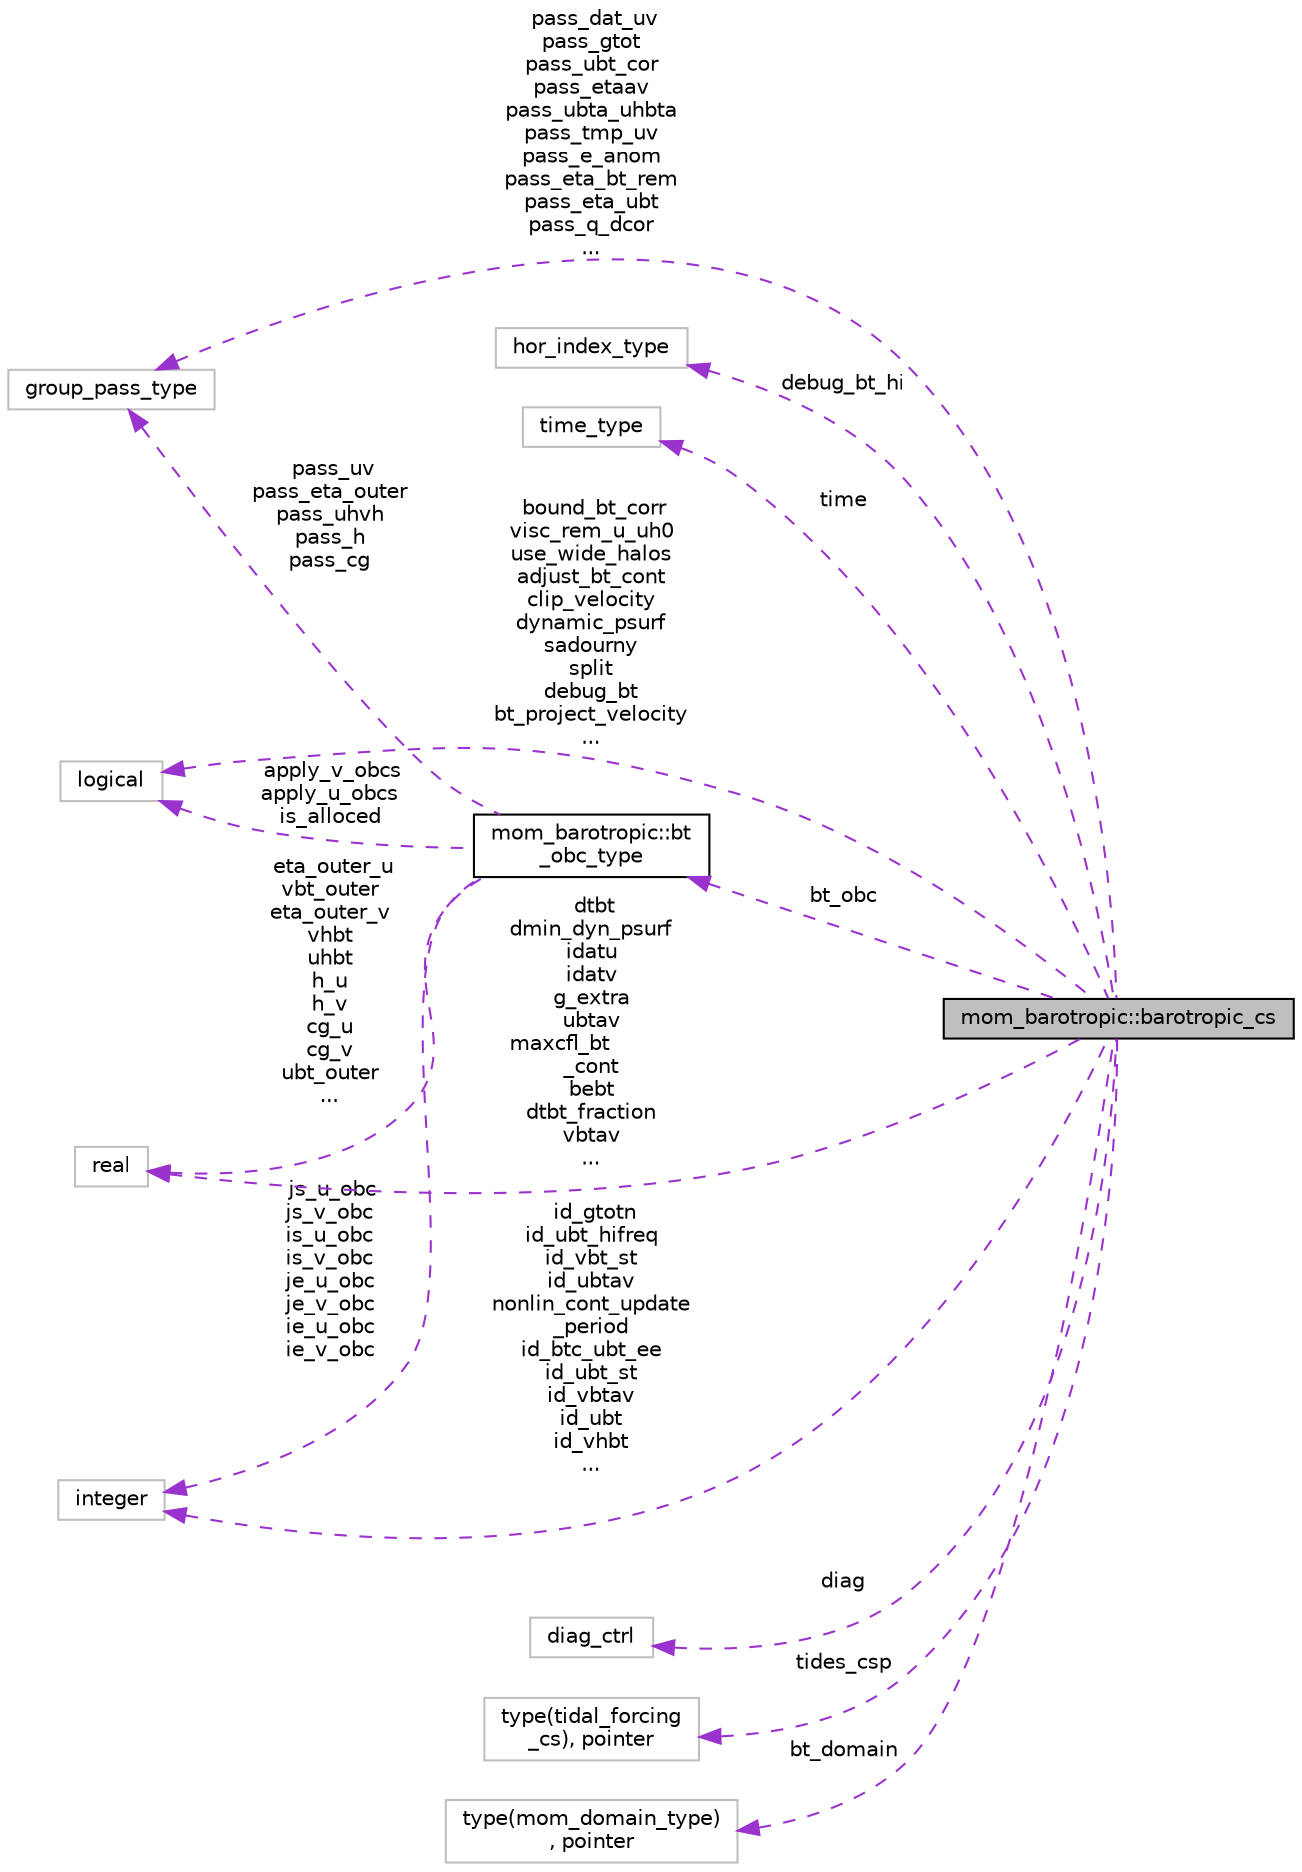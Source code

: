 digraph "mom_barotropic::barotropic_cs"
{
 // INTERACTIVE_SVG=YES
 // LATEX_PDF_SIZE
  edge [fontname="Helvetica",fontsize="10",labelfontname="Helvetica",labelfontsize="10"];
  node [fontname="Helvetica",fontsize="10",shape=record];
  rankdir="LR";
  Node1 [label="mom_barotropic::barotropic_cs",height=0.2,width=0.4,color="black", fillcolor="grey75", style="filled", fontcolor="black",tooltip="The barotropic stepping control stucture."];
  Node2 -> Node1 [dir="back",color="darkorchid3",fontsize="10",style="dashed",label=" bound_bt_corr\nvisc_rem_u_uh0\nuse_wide_halos\nadjust_bt_cont\nclip_velocity\ndynamic_psurf\nsadourny\nsplit\ndebug_bt\nbt_project_velocity\n..." ,fontname="Helvetica"];
  Node2 [label="logical",height=0.2,width=0.4,color="grey75", fillcolor="white", style="filled",tooltip=" "];
  Node3 -> Node1 [dir="back",color="darkorchid3",fontsize="10",style="dashed",label=" debug_bt_hi" ,fontname="Helvetica"];
  Node3 [label="hor_index_type",height=0.2,width=0.4,color="grey75", fillcolor="white", style="filled",tooltip=" "];
  Node4 -> Node1 [dir="back",color="darkorchid3",fontsize="10",style="dashed",label=" time" ,fontname="Helvetica"];
  Node4 [label="time_type",height=0.2,width=0.4,color="grey75", fillcolor="white", style="filled",tooltip=" "];
  Node5 -> Node1 [dir="back",color="darkorchid3",fontsize="10",style="dashed",label=" bt_obc" ,fontname="Helvetica"];
  Node5 [label="mom_barotropic::bt\l_obc_type",height=0.2,width=0.4,color="black", fillcolor="white", style="filled",URL="$structmom__barotropic_1_1bt__obc__type.html",tooltip="The barotropic stepping open boundary condition type."];
  Node2 -> Node5 [dir="back",color="darkorchid3",fontsize="10",style="dashed",label=" apply_v_obcs\napply_u_obcs\nis_alloced" ,fontname="Helvetica"];
  Node6 -> Node5 [dir="back",color="darkorchid3",fontsize="10",style="dashed",label=" pass_uv\npass_eta_outer\npass_uhvh\npass_h\npass_cg" ,fontname="Helvetica"];
  Node6 [label="group_pass_type",height=0.2,width=0.4,color="grey75", fillcolor="white", style="filled",tooltip=" "];
  Node7 -> Node5 [dir="back",color="darkorchid3",fontsize="10",style="dashed",label=" js_u_obc\njs_v_obc\nis_u_obc\nis_v_obc\nje_u_obc\nje_v_obc\nie_u_obc\nie_v_obc" ,fontname="Helvetica"];
  Node7 [label="integer",height=0.2,width=0.4,color="grey75", fillcolor="white", style="filled",tooltip=" "];
  Node8 -> Node5 [dir="back",color="darkorchid3",fontsize="10",style="dashed",label=" eta_outer_u\nvbt_outer\neta_outer_v\nvhbt\nuhbt\nh_u\nh_v\ncg_u\ncg_v\nubt_outer\n..." ,fontname="Helvetica"];
  Node8 [label="real",height=0.2,width=0.4,color="grey75", fillcolor="white", style="filled",tooltip=" "];
  Node6 -> Node1 [dir="back",color="darkorchid3",fontsize="10",style="dashed",label=" pass_dat_uv\npass_gtot\npass_ubt_cor\npass_etaav\npass_ubta_uhbta\npass_tmp_uv\npass_e_anom\npass_eta_bt_rem\npass_eta_ubt\npass_q_dcor\n..." ,fontname="Helvetica"];
  Node9 -> Node1 [dir="back",color="darkorchid3",fontsize="10",style="dashed",label=" diag" ,fontname="Helvetica"];
  Node9 [label="diag_ctrl",height=0.2,width=0.4,color="grey75", fillcolor="white", style="filled",tooltip=" "];
  Node10 -> Node1 [dir="back",color="darkorchid3",fontsize="10",style="dashed",label=" tides_csp" ,fontname="Helvetica"];
  Node10 [label="type(tidal_forcing\l_cs), pointer",height=0.2,width=0.4,color="grey75", fillcolor="white", style="filled",tooltip=" "];
  Node7 -> Node1 [dir="back",color="darkorchid3",fontsize="10",style="dashed",label=" id_gtotn\nid_ubt_hifreq\nid_vbt_st\nid_ubtav\nnonlin_cont_update\l_period\nid_btc_ubt_ee\nid_ubt_st\nid_vbtav\nid_ubt\nid_vhbt\n..." ,fontname="Helvetica"];
  Node8 -> Node1 [dir="back",color="darkorchid3",fontsize="10",style="dashed",label=" dtbt\ndmin_dyn_psurf\nidatu\nidatv\ng_extra\nubtav\nmaxcfl_bt\l_cont\nbebt\ndtbt_fraction\nvbtav\n..." ,fontname="Helvetica"];
  Node11 -> Node1 [dir="back",color="darkorchid3",fontsize="10",style="dashed",label=" bt_domain" ,fontname="Helvetica"];
  Node11 [label="type(mom_domain_type)\l, pointer",height=0.2,width=0.4,color="grey75", fillcolor="white", style="filled",tooltip=" "];
}
